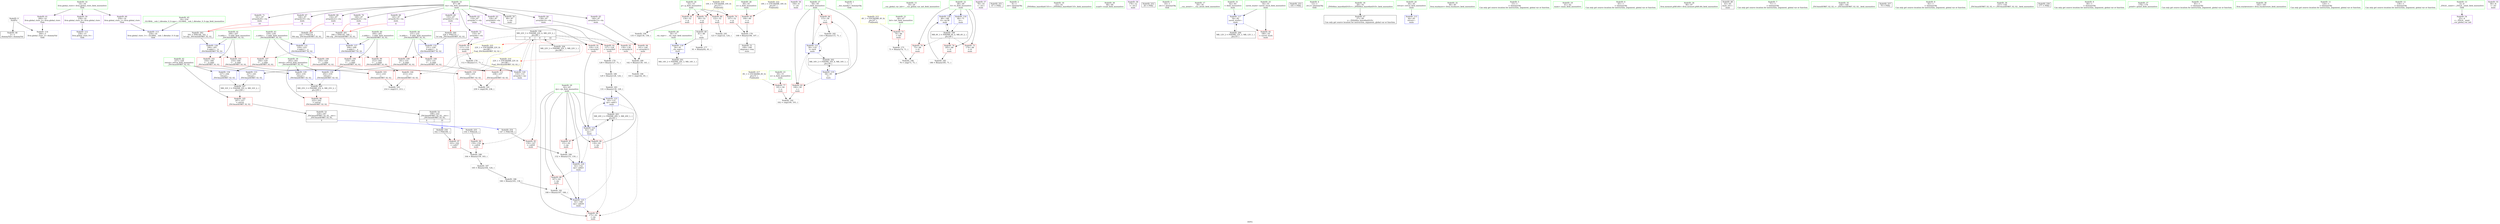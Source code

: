 digraph "SVFG" {
	label="SVFG";

	Node0x55b82fb941a0 [shape=record,color=grey,label="{NodeID: 0\nNullPtr}"];
	Node0x55b82fb941a0 -> Node0x55b82fbaca00[style=solid];
	Node0x55b82fb941a0 -> Node0x55b82fbad2c0[style=solid];
	Node0x55b82fbb5fc0 [shape=record,color=grey,label="{NodeID: 180\n129 = Binary(128, 124, )\n}"];
	Node0x55b82fbb5fc0 -> Node0x55b82fbb6440[style=solid];
	Node0x55b82fbad4e0 [shape=record,color=red,label="{NodeID: 97\n163\<--162\n\<--call27\nmain\n}"];
	Node0x55b82fbad4e0 -> Node0x55b82fbb6bc0[style=solid];
	Node0x55b82fbaad60 [shape=record,color=green,label="{NodeID: 14\n14\<--18\nllvm.global_ctors\<--llvm.global_ctors_field_insensitive\nGlob }"];
	Node0x55b82fbaad60 -> Node0x55b82fbae510[style=solid];
	Node0x55b82fbaad60 -> Node0x55b82fbae610[style=solid];
	Node0x55b82fbaad60 -> Node0x55b82fbae710[style=solid];
	Node0x55b82fbb0770 [shape=record,color=grey,label="{NodeID: 194\n135 = cmp(134, 136, )\n}"];
	Node0x55b82fbad020 [shape=record,color=red,label="{NodeID: 111\n238\<--237\n\<--\n_ZSt3maxIiERKT_S2_S2_\n}"];
	Node0x55b82fbad020 -> Node0x55b82fbb7040[style=solid];
	Node0x55b82fbab9e0 [shape=record,color=green,label="{NodeID: 28\n60\<--61\nx\<--x_field_insensitive\nmain\n}"];
	Node0x55b82fbab9e0 -> Node0x55b82fbafac0[style=solid];
	Node0x55b82fbb2bf0 [shape=record,color=blue,label="{NodeID: 125\n62\<--168\nrje\<--add30\nmain\n}"];
	Node0x55b82fbb2bf0 -> Node0x55b82fbafe00[style=dashed];
	Node0x55b82fbb2bf0 -> Node0x55b82fbc0d10[style=dashed];
	Node0x55b82fbac690 [shape=record,color=green,label="{NodeID: 42\n227\<--228\nretval\<--retval_field_insensitive\n_ZSt3maxIiERKT_S2_S2_\n}"];
	Node0x55b82fbac690 -> Node0x55b82fbadb60[style=solid];
	Node0x55b82fbac690 -> Node0x55b82fbb3270[style=solid];
	Node0x55b82fbac690 -> Node0x55b82fbb3340[style=solid];
	Node0x55b82fbc4500 [shape=record,color=yellow,style=double,label="{NodeID: 222\n18V_1 = ENCHI(MR_18V_0)\npts\{61 \}\nFun[main]}"];
	Node0x55b82fbc4500 -> Node0x55b82fbafac0[style=dashed];
	Node0x55b82fbae2a0 [shape=record,color=purple,label="{NodeID: 56\n104\<--8\n\<--.str\nmain\n}"];
	Node0x55b82fbaee90 [shape=record,color=purple,label="{NodeID: 70\n160\<--87\narrayidx25\<--vla\nmain\n|{<s0>10}}"];
	Node0x55b82fbaee90:s0 -> Node0x55b82fbd0e10[style=solid,color=red];
	Node0x55b82fbaf9f0 [shape=record,color=red,label="{NodeID: 84\n115\<--58\n\<--i\nmain\n}"];
	Node0x55b82fbaf9f0 -> Node0x55b82fbb62c0[style=solid];
	Node0x55b82fba9df0 [shape=record,color=green,label="{NodeID: 1\n7\<--1\n__dso_handle\<--dummyObj\nGlob }"];
	Node0x55b82fbb6140 [shape=record,color=grey,label="{NodeID: 181\n168 = Binary(167, 166, )\n}"];
	Node0x55b82fbb6140 -> Node0x55b82fbb2bf0[style=solid];
	Node0x55b82fbad5b0 [shape=record,color=red,label="{NodeID: 98\n222\<--202\n\<--retval\n_ZSt3minIiERKT_S2_S2_\n}"];
	Node0x55b82fbad5b0 -> Node0x55b82fbadf60[style=solid];
	Node0x55b82fbaae60 [shape=record,color=green,label="{NodeID: 15\n19\<--20\n__cxx_global_var_init\<--__cxx_global_var_init_field_insensitive\n}"];
	Node0x55b82fbb08f0 [shape=record,color=grey,label="{NodeID: 195\n123 = cmp(122, 124, )\n}"];
	Node0x55b82fbad0f0 [shape=record,color=blue,label="{NodeID: 112\n258\<--15\nllvm.global_ctors_0\<--\nGlob }"];
	Node0x55b82fbabab0 [shape=record,color=green,label="{NodeID: 29\n62\<--63\nrje\<--rje_field_insensitive\nmain\n}"];
	Node0x55b82fbabab0 -> Node0x55b82fbafb90[style=solid];
	Node0x55b82fbabab0 -> Node0x55b82fbafc60[style=solid];
	Node0x55b82fbabab0 -> Node0x55b82fbafd30[style=solid];
	Node0x55b82fbabab0 -> Node0x55b82fbafe00[style=solid];
	Node0x55b82fbabab0 -> Node0x55b82fbb2980[style=solid];
	Node0x55b82fbabab0 -> Node0x55b82fbb2a50[style=solid];
	Node0x55b82fbabab0 -> Node0x55b82fbb2b20[style=solid];
	Node0x55b82fbabab0 -> Node0x55b82fbb2bf0[style=solid];
	Node0x55b82fbb2cc0 [shape=record,color=blue,label="{NodeID: 126\n48\<--186\ntt\<--inc36\nmain\n}"];
	Node0x55b82fbb2cc0 -> Node0x55b82fbbf910[style=dashed];
	Node0x55b82fbac760 [shape=record,color=green,label="{NodeID: 43\n229\<--230\n__a.addr\<--__a.addr_field_insensitive\n_ZSt3maxIiERKT_S2_S2_\n}"];
	Node0x55b82fbac760 -> Node0x55b82fbacc10[style=solid];
	Node0x55b82fbac760 -> Node0x55b82fbacce0[style=solid];
	Node0x55b82fbac760 -> Node0x55b82fbb30d0[style=solid];
	Node0x55b82fbae370 [shape=record,color=purple,label="{NodeID: 57\n78\<--10\n\<--.str.1\nmain\n}"];
	Node0x55b82fbaef60 [shape=record,color=purple,label="{NodeID: 71\n161\<--87\narrayidx26\<--vla\nmain\n|{<s0>10}}"];
	Node0x55b82fbaef60:s0 -> Node0x55b82fbd1020[style=solid,color=red];
	Node0x55b82fbd0260 [shape=record,color=black,label="{NodeID: 251\n67 = PHI()\n}"];
	Node0x55b82fbafac0 [shape=record,color=red,label="{NodeID: 85\n106\<--60\n\<--x\nmain\n}"];
	Node0x55b82fbafac0 -> Node0x55b82fbb5cc0[style=solid];
	Node0x55b82fba9e80 [shape=record,color=green,label="{NodeID: 2\n8\<--1\n.str\<--dummyObj\nGlob }"];
	Node0x55b82fbb62c0 [shape=record,color=grey,label="{NodeID: 182\n116 = Binary(115, 71, )\n}"];
	Node0x55b82fbb62c0 -> Node0x55b82fbb28b0[style=solid];
	Node0x55b82fbad680 [shape=record,color=red,label="{NodeID: 99\n212\<--204\n\<--__a.addr\n_ZSt3minIiERKT_S2_S2_\n}"];
	Node0x55b82fbad680 -> Node0x55b82fbada90[style=solid];
	Node0x55b82fbaaf60 [shape=record,color=green,label="{NodeID: 16\n23\<--24\n_ZNSt8ios_base4InitC1Ev\<--_ZNSt8ios_base4InitC1Ev_field_insensitive\n}"];
	Node0x55b82fbb0a70 [shape=record,color=grey,label="{NodeID: 196\n143 = cmp(142, 65, )\n}"];
	Node0x55b82fbad1c0 [shape=record,color=blue,label="{NodeID: 113\n259\<--16\nllvm.global_ctors_1\<--_GLOBAL__sub_I_dbradac_0_0.cpp\nGlob }"];
	Node0x55b82fbabb80 [shape=record,color=green,label="{NodeID: 30\n68\<--69\nscanf\<--scanf_field_insensitive\n}"];
	Node0x55b82fbc3010 [shape=record,color=yellow,style=double,label="{NodeID: 210\n22V_1 = ENCHI(MR_22V_0)\npts\{88 \}\nFun[_ZSt3maxIiERKT_S2_S2_]}"];
	Node0x55b82fbc3010 -> Node0x55b82fbacf50[style=dashed];
	Node0x55b82fbc3010 -> Node0x55b82fbad020[style=dashed];
	Node0x55b82fbb2d90 [shape=record,color=blue,label="{NodeID: 127\n204\<--200\n__a.addr\<--__a\n_ZSt3minIiERKT_S2_S2_\n}"];
	Node0x55b82fbb2d90 -> Node0x55b82fbad680[style=dashed];
	Node0x55b82fbb2d90 -> Node0x55b82fbad750[style=dashed];
	Node0x55b82fbac830 [shape=record,color=green,label="{NodeID: 44\n231\<--232\n__b.addr\<--__b.addr_field_insensitive\n_ZSt3maxIiERKT_S2_S2_\n}"];
	Node0x55b82fbac830 -> Node0x55b82fbacdb0[style=solid];
	Node0x55b82fbac830 -> Node0x55b82fbace80[style=solid];
	Node0x55b82fbac830 -> Node0x55b82fbb31a0[style=solid];
	Node0x55b82fbae440 [shape=record,color=purple,label="{NodeID: 58\n176\<--12\n\<--.str.2\nmain\n}"];
	Node0x55b82fbaf030 [shape=record,color=purple,label="{NodeID: 72\n110\<--87\narrayidx\<--vla\nmain\n}"];
	Node0x55b82fbaf030 -> Node0x55b82fbafed0[style=solid];
	Node0x55b82fbaf030 -> Node0x55b82fbb27e0[style=solid];
	Node0x55b82fbd0360 [shape=record,color=black,label="{NodeID: 252\n26 = PHI()\n}"];
	Node0x55b82fbafb90 [shape=record,color=red,label="{NodeID: 86\n130\<--62\n\<--rje\nmain\n}"];
	Node0x55b82fbafb90 -> Node0x55b82fbb6440[style=solid];
	Node0x55b82fba9f10 [shape=record,color=green,label="{NodeID: 3\n10\<--1\n.str.1\<--dummyObj\nGlob }"];
	Node0x55b82fbb6440 [shape=record,color=grey,label="{NodeID: 183\n131 = Binary(130, 129, )\n}"];
	Node0x55b82fbb6440 -> Node0x55b82fbb2a50[style=solid];
	Node0x55b82fbad750 [shape=record,color=red,label="{NodeID: 100\n219\<--204\n\<--__a.addr\n_ZSt3minIiERKT_S2_S2_\n}"];
	Node0x55b82fbad750 -> Node0x55b82fbb3000[style=solid];
	Node0x55b82fbab060 [shape=record,color=green,label="{NodeID: 17\n29\<--30\n__cxa_atexit\<--__cxa_atexit_field_insensitive\n}"];
	Node0x55b82fbad2c0 [shape=record,color=blue, style = dotted,label="{NodeID: 114\n260\<--3\nllvm.global_ctors_2\<--dummyVal\nGlob }"];
	Node0x55b82fbabc80 [shape=record,color=green,label="{NodeID: 31\n82\<--83\n\<--field_insensitive\nmain\n}"];
	Node0x55b82fbabc80 -> Node0x55b82fbb2570[style=solid];
	Node0x55b82fbb2e60 [shape=record,color=blue,label="{NodeID: 128\n206\<--201\n__b.addr\<--__b\n_ZSt3minIiERKT_S2_S2_\n}"];
	Node0x55b82fbb2e60 -> Node0x55b82fbad820[style=dashed];
	Node0x55b82fbb2e60 -> Node0x55b82fbad8f0[style=dashed];
	Node0x55b82fbac900 [shape=record,color=green,label="{NodeID: 45\n16\<--254\n_GLOBAL__sub_I_dbradac_0_0.cpp\<--_GLOBAL__sub_I_dbradac_0_0.cpp_field_insensitive\n}"];
	Node0x55b82fbac900 -> Node0x55b82fbad1c0[style=solid];
	Node0x55b82fbc4fb0 [shape=record,color=yellow,style=double,label="{NodeID: 225\n22V_1 = ENCHI(MR_22V_0)\npts\{88 \}\nFun[_ZSt3minIiERKT_S2_S2_]}"];
	Node0x55b82fbc4fb0 -> Node0x55b82fbad9c0[style=dashed];
	Node0x55b82fbc4fb0 -> Node0x55b82fbada90[style=dashed];
	Node0x55b82fbae510 [shape=record,color=purple,label="{NodeID: 59\n258\<--14\nllvm.global_ctors_0\<--llvm.global_ctors\nGlob }"];
	Node0x55b82fbae510 -> Node0x55b82fbad0f0[style=solid];
	Node0x55b82fbaf100 [shape=record,color=red,label="{NodeID: 73\n74\<--46\n\<--brt\nmain\n}"];
	Node0x55b82fbaf100 -> Node0x55b82fbb5840[style=solid];
	Node0x55b82fbd0460 [shape=record,color=black,label="{NodeID: 253\n105 = PHI()\n}"];
	Node0x55b82fbafc60 [shape=record,color=red,label="{NodeID: 87\n151\<--62\n\<--rje\nmain\n}"];
	Node0x55b82fbafc60 -> Node0x55b82fbb65c0[style=solid];
	Node0x55b82fba9fa0 [shape=record,color=green,label="{NodeID: 4\n12\<--1\n.str.2\<--dummyObj\nGlob }"];
	Node0x55b82fbb65c0 [shape=record,color=grey,label="{NodeID: 184\n152 = Binary(151, 150, )\n}"];
	Node0x55b82fbb65c0 -> Node0x55b82fbb2b20[style=solid];
	Node0x55b82fbad820 [shape=record,color=red,label="{NodeID: 101\n210\<--206\n\<--__b.addr\n_ZSt3minIiERKT_S2_S2_\n}"];
	Node0x55b82fbad820 -> Node0x55b82fbad9c0[style=solid];
	Node0x55b82fbab160 [shape=record,color=green,label="{NodeID: 18\n28\<--34\n_ZNSt8ios_base4InitD1Ev\<--_ZNSt8ios_base4InitD1Ev_field_insensitive\n}"];
	Node0x55b82fbab160 -> Node0x55b82fbacb00[style=solid];
	Node0x55b82fbbf410 [shape=record,color=black,label="{NodeID: 198\nMR_22V_3 = PHI(MR_22V_4, MR_22V_2, )\npts\{88 \}\n|{|<s10>8|<s11>9|<s12>10}}"];
	Node0x55b82fbbf410 -> Node0x55b82fbafed0[style=dashed];
	Node0x55b82fbbf410 -> Node0x55b82fbaffa0[style=dashed];
	Node0x55b82fbbf410 -> Node0x55b82fbb0070[style=dashed];
	Node0x55b82fbbf410 -> Node0x55b82fbb0140[style=dashed];
	Node0x55b82fbbf410 -> Node0x55b82fbb0210[style=dashed];
	Node0x55b82fbbf410 -> Node0x55b82fbb02e0[style=dashed];
	Node0x55b82fbbf410 -> Node0x55b82fbad410[style=dashed];
	Node0x55b82fbbf410 -> Node0x55b82fbad4e0[style=dashed];
	Node0x55b82fbbf410 -> Node0x55b82fbb27e0[style=dashed];
	Node0x55b82fbbf410 -> Node0x55b82fbc1210[style=dashed];
	Node0x55b82fbbf410:s10 -> Node0x55b82fbc4fb0[style=dashed,color=red];
	Node0x55b82fbbf410:s11 -> Node0x55b82fbc3010[style=dashed,color=red];
	Node0x55b82fbbf410:s12 -> Node0x55b82fbc4fb0[style=dashed,color=red];
	Node0x55b82fbb23d0 [shape=record,color=blue,label="{NodeID: 115\n44\<--65\nretval\<--\nmain\n}"];
	Node0x55b82fbabd50 [shape=record,color=green,label="{NodeID: 32\n84\<--85\nllvm.stacksave\<--llvm.stacksave_field_insensitive\n}"];
	Node0x55b82fbb2f30 [shape=record,color=blue,label="{NodeID: 129\n202\<--216\nretval\<--\n_ZSt3minIiERKT_S2_S2_\n}"];
	Node0x55b82fbb2f30 -> Node0x55b82fbc1710[style=dashed];
	Node0x55b82fbaca00 [shape=record,color=black,label="{NodeID: 46\n2\<--3\ndummyVal\<--dummyVal\n}"];
	Node0x55b82fbae610 [shape=record,color=purple,label="{NodeID: 60\n259\<--14\nllvm.global_ctors_1\<--llvm.global_ctors\nGlob }"];
	Node0x55b82fbae610 -> Node0x55b82fbad1c0[style=solid];
	Node0x55b82fbaf1d0 [shape=record,color=red,label="{NodeID: 74\n73\<--48\n\<--tt\nmain\n}"];
	Node0x55b82fbaf1d0 -> Node0x55b82fbb6ec0[style=solid];
	Node0x55b82fbd0560 [shape=record,color=black,label="{NodeID: 254\n147 = PHI(199, )\n}"];
	Node0x55b82fbd0560 -> Node0x55b82fbb02e0[style=solid];
	Node0x55b82fbafd30 [shape=record,color=red,label="{NodeID: 88\n167\<--62\n\<--rje\nmain\n}"];
	Node0x55b82fbafd30 -> Node0x55b82fbb6140[style=solid];
	Node0x55b82fbaa7e0 [shape=record,color=green,label="{NodeID: 5\n15\<--1\n\<--dummyObj\nCan only get source location for instruction, argument, global var or function.}"];
	Node0x55b82fbb6740 [shape=record,color=grey,label="{NodeID: 185\n186 = Binary(185, 71, )\n}"];
	Node0x55b82fbb6740 -> Node0x55b82fbb2cc0[style=solid];
	Node0x55b82fbad8f0 [shape=record,color=red,label="{NodeID: 102\n216\<--206\n\<--__b.addr\n_ZSt3minIiERKT_S2_S2_\n}"];
	Node0x55b82fbad8f0 -> Node0x55b82fbb2f30[style=solid];
	Node0x55b82fbab260 [shape=record,color=green,label="{NodeID: 19\n41\<--42\nmain\<--main_field_insensitive\n}"];
	Node0x55b82fbbf910 [shape=record,color=black,label="{NodeID: 199\nMR_6V_3 = PHI(MR_6V_4, MR_6V_2, )\npts\{49 \}\n}"];
	Node0x55b82fbbf910 -> Node0x55b82fbaf1d0[style=dashed];
	Node0x55b82fbbf910 -> Node0x55b82fbaf2a0[style=dashed];
	Node0x55b82fbbf910 -> Node0x55b82fbaf370[style=dashed];
	Node0x55b82fbbf910 -> Node0x55b82fbb2cc0[style=dashed];
	Node0x55b82fbb24a0 [shape=record,color=blue,label="{NodeID: 116\n48\<--71\ntt\<--\nmain\n}"];
	Node0x55b82fbb24a0 -> Node0x55b82fbbf910[style=dashed];
	Node0x55b82fbabe50 [shape=record,color=green,label="{NodeID: 33\n87\<--88\nvla\<--vla_field_insensitive\nmain\n}"];
	Node0x55b82fbabe50 -> Node0x55b82fbaddc0[style=solid];
	Node0x55b82fbabe50 -> Node0x55b82fbae810[style=solid];
	Node0x55b82fbabe50 -> Node0x55b82fbae8e0[style=solid];
	Node0x55b82fbabe50 -> Node0x55b82fbae9b0[style=solid];
	Node0x55b82fbabe50 -> Node0x55b82fbaea80[style=solid];
	Node0x55b82fbabe50 -> Node0x55b82fbaeb50[style=solid];
	Node0x55b82fbabe50 -> Node0x55b82fbaec20[style=solid];
	Node0x55b82fbabe50 -> Node0x55b82fbaecf0[style=solid];
	Node0x55b82fbabe50 -> Node0x55b82fbaedc0[style=solid];
	Node0x55b82fbabe50 -> Node0x55b82fbaee90[style=solid];
	Node0x55b82fbabe50 -> Node0x55b82fbaef60[style=solid];
	Node0x55b82fbabe50 -> Node0x55b82fbaf030[style=solid];
	Node0x55b82fbb3000 [shape=record,color=blue,label="{NodeID: 130\n202\<--219\nretval\<--\n_ZSt3minIiERKT_S2_S2_\n}"];
	Node0x55b82fbb3000 -> Node0x55b82fbc1710[style=dashed];
	Node0x55b82fbacb00 [shape=record,color=black,label="{NodeID: 47\n27\<--28\n\<--_ZNSt8ios_base4InitD1Ev\nCan only get source location for instruction, argument, global var or function.}"];
	Node0x55b82fbae710 [shape=record,color=purple,label="{NodeID: 61\n260\<--14\nllvm.global_ctors_2\<--llvm.global_ctors\nGlob }"];
	Node0x55b82fbae710 -> Node0x55b82fbad2c0[style=solid];
	Node0x55b82fbaf2a0 [shape=record,color=red,label="{NodeID: 75\n174\<--48\n\<--tt\nmain\n}"];
	Node0x55b82fbd0750 [shape=record,color=black,label="{NodeID: 255\n156 = PHI(224, )\n}"];
	Node0x55b82fbd0750 -> Node0x55b82fbad410[style=solid];
	Node0x55b82fbafe00 [shape=record,color=red,label="{NodeID: 89\n175\<--62\n\<--rje\nmain\n}"];
	Node0x55b82fbaa870 [shape=record,color=green,label="{NodeID: 6\n65\<--1\n\<--dummyObj\nCan only get source location for instruction, argument, global var or function.}"];
	Node0x55b82fbb68c0 [shape=record,color=grey,label="{NodeID: 186\n166 = Binary(165, 136, )\n}"];
	Node0x55b82fbb68c0 -> Node0x55b82fbb6140[style=solid];
	Node0x55b82fbad9c0 [shape=record,color=red,label="{NodeID: 103\n211\<--210\n\<--\n_ZSt3minIiERKT_S2_S2_\n}"];
	Node0x55b82fbad9c0 -> Node0x55b82fbb05f0[style=solid];
	Node0x55b82fbab360 [shape=record,color=green,label="{NodeID: 20\n44\<--45\nretval\<--retval_field_insensitive\nmain\n}"];
	Node0x55b82fbab360 -> Node0x55b82fbb23d0[style=solid];
	Node0x55b82fbbfe10 [shape=record,color=black,label="{NodeID: 200\nMR_12V_2 = PHI(MR_12V_3, MR_12V_1, )\npts\{55 \}\n}"];
	Node0x55b82fbbfe10 -> Node0x55b82fbb2570[style=dashed];
	Node0x55b82fbb2570 [shape=record,color=blue,label="{NodeID: 117\n54\<--82\nsaved_stack\<--\nmain\n}"];
	Node0x55b82fbb2570 -> Node0x55b82fbaf850[style=dashed];
	Node0x55b82fbb2570 -> Node0x55b82fbbfe10[style=dashed];
	Node0x55b82fbabf20 [shape=record,color=green,label="{NodeID: 34\n96\<--97\nllvm.memset.p0i8.i64\<--llvm.memset.p0i8.i64_field_insensitive\n}"];
	Node0x55b82fbb30d0 [shape=record,color=blue,label="{NodeID: 131\n229\<--225\n__a.addr\<--__a\n_ZSt3maxIiERKT_S2_S2_\n}"];
	Node0x55b82fbb30d0 -> Node0x55b82fbacc10[style=dashed];
	Node0x55b82fbb30d0 -> Node0x55b82fbacce0[style=dashed];
	Node0x55b82fbadc20 [shape=record,color=black,label="{NodeID: 48\n43\<--65\nmain_ret\<--\nmain\n}"];
	Node0x55b82fbae810 [shape=record,color=purple,label="{NodeID: 62\n119\<--87\narrayidx7\<--vla\nmain\n}"];
	Node0x55b82fbae810 -> Node0x55b82fbaffa0[style=solid];
	Node0x55b82fbaf370 [shape=record,color=red,label="{NodeID: 76\n185\<--48\n\<--tt\nmain\n}"];
	Node0x55b82fbaf370 -> Node0x55b82fbb6740[style=solid];
	Node0x55b82fbd0850 [shape=record,color=black,label="{NodeID: 256\n162 = PHI(199, )\n}"];
	Node0x55b82fbd0850 -> Node0x55b82fbad4e0[style=solid];
	Node0x55b82fbafed0 [shape=record,color=red,label="{NodeID: 90\n111\<--110\n\<--arrayidx\nmain\n}"];
	Node0x55b82fbafed0 -> Node0x55b82fbb59c0[style=solid];
	Node0x55b82fbaa900 [shape=record,color=green,label="{NodeID: 7\n71\<--1\n\<--dummyObj\nCan only get source location for instruction, argument, global var or function.}"];
	Node0x55b82fbb6a40 [shape=record,color=grey,label="{NodeID: 187\n165 = Binary(164, 124, )\n}"];
	Node0x55b82fbb6a40 -> Node0x55b82fbb68c0[style=solid];
	Node0x55b82fbada90 [shape=record,color=red,label="{NodeID: 104\n213\<--212\n\<--\n_ZSt3minIiERKT_S2_S2_\n}"];
	Node0x55b82fbada90 -> Node0x55b82fbb05f0[style=solid];
	Node0x55b82fbab430 [shape=record,color=green,label="{NodeID: 21\n46\<--47\nbrt\<--brt_field_insensitive\nmain\n}"];
	Node0x55b82fbab430 -> Node0x55b82fbaf100[style=solid];
	Node0x55b82fbc0310 [shape=record,color=black,label="{NodeID: 201\nMR_14V_2 = PHI(MR_14V_3, MR_14V_1, )\npts\{57 \}\n}"];
	Node0x55b82fbc0310 -> Node0x55b82fbb2640[style=dashed];
	Node0x55b82fbb2640 [shape=record,color=blue,label="{NodeID: 118\n56\<--81\n__vla_expr\<--\nmain\n}"];
	Node0x55b82fbb2640 -> Node0x55b82fbc0310[style=dashed];
	Node0x55b82fbac020 [shape=record,color=green,label="{NodeID: 35\n148\<--149\n_ZSt3minIiERKT_S2_S2_\<--_ZSt3minIiERKT_S2_S2__field_insensitive\n}"];
	Node0x55b82fbc3ee0 [shape=record,color=yellow,style=double,label="{NodeID: 215\n4V_1 = ENCHI(MR_4V_0)\npts\{47 \}\nFun[main]}"];
	Node0x55b82fbc3ee0 -> Node0x55b82fbaf100[style=dashed];
	Node0x55b82fbb31a0 [shape=record,color=blue,label="{NodeID: 132\n231\<--226\n__b.addr\<--__b\n_ZSt3maxIiERKT_S2_S2_\n}"];
	Node0x55b82fbb31a0 -> Node0x55b82fbacdb0[style=dashed];
	Node0x55b82fbb31a0 -> Node0x55b82fbace80[style=dashed];
	Node0x55b82fbadcf0 [shape=record,color=black,label="{NodeID: 49\n81\<--80\n\<--\nmain\n}"];
	Node0x55b82fbadcf0 -> Node0x55b82fbb2640[style=solid];
	Node0x55b82fbadcf0 -> Node0x55b82fbb5b40[style=solid];
	Node0x55b82fbae8e0 [shape=record,color=purple,label="{NodeID: 63\n126\<--87\narrayidx9\<--vla\nmain\n}"];
	Node0x55b82fbae8e0 -> Node0x55b82fbb0070[style=solid];
	Node0x55b82fbaf440 [shape=record,color=red,label="{NodeID: 77\n101\<--50\n\<--n\nmain\n}"];
	Node0x55b82fbaf440 -> Node0x55b82fbb0470[style=solid];
	Node0x55b82fbd0990 [shape=record,color=black,label="{NodeID: 257\n79 = PHI()\n}"];
	Node0x55b82fbaffa0 [shape=record,color=red,label="{NodeID: 91\n120\<--119\n\<--arrayidx7\nmain\n}"];
	Node0x55b82fbaffa0 -> Node0x55b82fbb2980[style=solid];
	Node0x55b82fbaa990 [shape=record,color=green,label="{NodeID: 8\n92\<--1\n\<--dummyObj\nCan only get source location for instruction, argument, global var or function.}"];
	Node0x55b82fbb6bc0 [shape=record,color=grey,label="{NodeID: 188\n164 = Binary(159, 163, )\n}"];
	Node0x55b82fbb6bc0 -> Node0x55b82fbb6a40[style=solid];
	Node0x55b82fbadb60 [shape=record,color=red,label="{NodeID: 105\n247\<--227\n\<--retval\n_ZSt3maxIiERKT_S2_S2_\n}"];
	Node0x55b82fbadb60 -> Node0x55b82fbae030[style=solid];
	Node0x55b82fbab500 [shape=record,color=green,label="{NodeID: 22\n48\<--49\ntt\<--tt_field_insensitive\nmain\n}"];
	Node0x55b82fbab500 -> Node0x55b82fbaf1d0[style=solid];
	Node0x55b82fbab500 -> Node0x55b82fbaf2a0[style=solid];
	Node0x55b82fbab500 -> Node0x55b82fbaf370[style=solid];
	Node0x55b82fbab500 -> Node0x55b82fbb24a0[style=solid];
	Node0x55b82fbab500 -> Node0x55b82fbb2cc0[style=solid];
	Node0x55b82fbc0810 [shape=record,color=black,label="{NodeID: 202\nMR_16V_2 = PHI(MR_16V_4, MR_16V_1, )\npts\{59 \}\n}"];
	Node0x55b82fbc0810 -> Node0x55b82fbb2710[style=dashed];
	Node0x55b82fbb2710 [shape=record,color=blue,label="{NodeID: 119\n58\<--65\ni\<--\nmain\n}"];
	Node0x55b82fbb2710 -> Node0x55b82fbaf920[style=dashed];
	Node0x55b82fbb2710 -> Node0x55b82fbaf9f0[style=dashed];
	Node0x55b82fbb2710 -> Node0x55b82fbb28b0[style=dashed];
	Node0x55b82fbb2710 -> Node0x55b82fbc0810[style=dashed];
	Node0x55b82fbac120 [shape=record,color=green,label="{NodeID: 36\n157\<--158\n_ZSt3maxIiERKT_S2_S2_\<--_ZSt3maxIiERKT_S2_S2__field_insensitive\n}"];
	Node0x55b82fbb3270 [shape=record,color=blue,label="{NodeID: 133\n227\<--241\nretval\<--\n_ZSt3maxIiERKT_S2_S2_\n}"];
	Node0x55b82fbb3270 -> Node0x55b82fbc2110[style=dashed];
	Node0x55b82fbaddc0 [shape=record,color=black,label="{NodeID: 50\n90\<--87\n\<--vla\nmain\n}"];
	Node0x55b82fbae9b0 [shape=record,color=purple,label="{NodeID: 64\n138\<--87\narrayidx14\<--vla\nmain\n}"];
	Node0x55b82fbae9b0 -> Node0x55b82fbb0140[style=solid];
	Node0x55b82fbaf510 [shape=record,color=red,label="{NodeID: 78\n80\<--52\n\<--p\nmain\n}"];
	Node0x55b82fbaf510 -> Node0x55b82fbadcf0[style=solid];
	Node0x55b82fbd0a60 [shape=record,color=black,label="{NodeID: 258\n177 = PHI()\n}"];
	Node0x55b82fbb5840 [shape=record,color=grey,label="{NodeID: 175\n75 = Binary(74, 71, )\n}"];
	Node0x55b82fbb5840 -> Node0x55b82fbb6ec0[style=solid];
	Node0x55b82fbb0070 [shape=record,color=red,label="{NodeID: 92\n127\<--126\n\<--arrayidx9\nmain\n}"];
	Node0x55b82fbb0070 -> Node0x55b82fbb5e40[style=solid];
	Node0x55b82fbaaa20 [shape=record,color=green,label="{NodeID: 9\n94\<--1\n\<--dummyObj\nCan only get source location for instruction, argument, global var or function.}"];
	Node0x55b82fbb6d40 [shape=record,color=grey,label="{NodeID: 189\n142 = Binary(139, 141, )\n}"];
	Node0x55b82fbb6d40 -> Node0x55b82fbb0a70[style=solid];
	Node0x55b82fbacc10 [shape=record,color=red,label="{NodeID: 106\n235\<--229\n\<--__a.addr\n_ZSt3maxIiERKT_S2_S2_\n}"];
	Node0x55b82fbacc10 -> Node0x55b82fbacf50[style=solid];
	Node0x55b82fbab5d0 [shape=record,color=green,label="{NodeID: 23\n50\<--51\nn\<--n_field_insensitive\nmain\n}"];
	Node0x55b82fbab5d0 -> Node0x55b82fbaf440[style=solid];
	Node0x55b82fbc0d10 [shape=record,color=black,label="{NodeID: 203\nMR_20V_2 = PHI(MR_20V_5, MR_20V_1, )\npts\{63 \}\n}"];
	Node0x55b82fbc0d10 -> Node0x55b82fbb2980[style=dashed];
	Node0x55b82fbb27e0 [shape=record,color=blue,label="{NodeID: 120\n110\<--112\narrayidx\<--inc\nmain\n}"];
	Node0x55b82fbb27e0 -> Node0x55b82fbbf410[style=dashed];
	Node0x55b82fbac220 [shape=record,color=green,label="{NodeID: 37\n178\<--179\nprintf\<--printf_field_insensitive\n}"];
	Node0x55b82fbc40a0 [shape=record,color=yellow,style=double,label="{NodeID: 217\n8V_1 = ENCHI(MR_8V_0)\npts\{51 \}\nFun[main]}"];
	Node0x55b82fbc40a0 -> Node0x55b82fbaf440[style=dashed];
	Node0x55b82fbb3340 [shape=record,color=blue,label="{NodeID: 134\n227\<--244\nretval\<--\n_ZSt3maxIiERKT_S2_S2_\n}"];
	Node0x55b82fbb3340 -> Node0x55b82fbc2110[style=dashed];
	Node0x55b82fbade90 [shape=record,color=black,label="{NodeID: 51\n109\<--108\nidxprom\<--rem\nmain\n}"];
	Node0x55b82fbaea80 [shape=record,color=purple,label="{NodeID: 65\n140\<--87\narrayidx15\<--vla\nmain\n}"];
	Node0x55b82fbaea80 -> Node0x55b82fbb0210[style=solid];
	Node0x55b82fbaf5e0 [shape=record,color=red,label="{NodeID: 79\n107\<--52\n\<--p\nmain\n}"];
	Node0x55b82fbaf5e0 -> Node0x55b82fbb5cc0[style=solid];
	Node0x55b82fbd0b30 [shape=record,color=black,label="{NodeID: 259\n225 = PHI(154, )\n0th arg _ZSt3maxIiERKT_S2_S2_ }"];
	Node0x55b82fbd0b30 -> Node0x55b82fbb30d0[style=solid];
	Node0x55b82fbb59c0 [shape=record,color=grey,label="{NodeID: 176\n112 = Binary(111, 71, )\n}"];
	Node0x55b82fbb59c0 -> Node0x55b82fbb27e0[style=solid];
	Node0x55b82fbb0140 [shape=record,color=red,label="{NodeID: 93\n139\<--138\n\<--arrayidx14\nmain\n}"];
	Node0x55b82fbb0140 -> Node0x55b82fbb6d40[style=solid];
	Node0x55b82fbaaab0 [shape=record,color=green,label="{NodeID: 10\n95\<--1\n\<--dummyObj\nCan only get source location for instruction, argument, global var or function.}"];
	Node0x55b82fbb6ec0 [shape=record,color=grey,label="{NodeID: 190\n76 = cmp(73, 75, )\n}"];
	Node0x55b82fbacce0 [shape=record,color=red,label="{NodeID: 107\n244\<--229\n\<--__a.addr\n_ZSt3maxIiERKT_S2_S2_\n}"];
	Node0x55b82fbacce0 -> Node0x55b82fbb3340[style=solid];
	Node0x55b82fbab6a0 [shape=record,color=green,label="{NodeID: 24\n52\<--53\np\<--p_field_insensitive\nmain\n}"];
	Node0x55b82fbab6a0 -> Node0x55b82fbaf510[style=solid];
	Node0x55b82fbab6a0 -> Node0x55b82fbaf5e0[style=solid];
	Node0x55b82fbab6a0 -> Node0x55b82fbaf6b0[style=solid];
	Node0x55b82fbab6a0 -> Node0x55b82fbaf780[style=solid];
	Node0x55b82fbc1210 [shape=record,color=black,label="{NodeID: 204\nMR_22V_2 = PHI(MR_22V_3, MR_22V_1, )\npts\{88 \}\n}"];
	Node0x55b82fbc1210 -> Node0x55b82fbbf410[style=dashed];
	Node0x55b82fbb28b0 [shape=record,color=blue,label="{NodeID: 121\n58\<--116\ni\<--inc6\nmain\n}"];
	Node0x55b82fbb28b0 -> Node0x55b82fbaf920[style=dashed];
	Node0x55b82fbb28b0 -> Node0x55b82fbaf9f0[style=dashed];
	Node0x55b82fbb28b0 -> Node0x55b82fbb28b0[style=dashed];
	Node0x55b82fbb28b0 -> Node0x55b82fbc0810[style=dashed];
	Node0x55b82fbac320 [shape=record,color=green,label="{NodeID: 38\n182\<--183\nllvm.stackrestore\<--llvm.stackrestore_field_insensitive\n}"];
	Node0x55b82fbc4180 [shape=record,color=yellow,style=double,label="{NodeID: 218\n10V_1 = ENCHI(MR_10V_0)\npts\{53 \}\nFun[main]}"];
	Node0x55b82fbc4180 -> Node0x55b82fbaf510[style=dashed];
	Node0x55b82fbc4180 -> Node0x55b82fbaf5e0[style=dashed];
	Node0x55b82fbc4180 -> Node0x55b82fbaf6b0[style=dashed];
	Node0x55b82fbc4180 -> Node0x55b82fbaf780[style=dashed];
	Node0x55b82fbadf60 [shape=record,color=black,label="{NodeID: 52\n199\<--222\n_ZSt3minIiERKT_S2_S2__ret\<--\n_ZSt3minIiERKT_S2_S2_\n|{<s0>8|<s1>10}}"];
	Node0x55b82fbadf60:s0 -> Node0x55b82fbd0560[style=solid,color=blue];
	Node0x55b82fbadf60:s1 -> Node0x55b82fbd0850[style=solid,color=blue];
	Node0x55b82fbaeb50 [shape=record,color=purple,label="{NodeID: 66\n145\<--87\narrayidx18\<--vla\nmain\n|{<s0>8}}"];
	Node0x55b82fbaeb50:s0 -> Node0x55b82fbd0e10[style=solid,color=red];
	Node0x55b82fbaf6b0 [shape=record,color=red,label="{NodeID: 80\n122\<--52\n\<--p\nmain\n}"];
	Node0x55b82fbaf6b0 -> Node0x55b82fbb08f0[style=solid];
	Node0x55b82fbd0cd0 [shape=record,color=black,label="{NodeID: 260\n226 = PHI(155, )\n1st arg _ZSt3maxIiERKT_S2_S2_ }"];
	Node0x55b82fbd0cd0 -> Node0x55b82fbb31a0[style=solid];
	Node0x55b82fbb5b40 [shape=record,color=grey,label="{NodeID: 177\n91 = Binary(92, 81, )\n}"];
	Node0x55b82fbb0210 [shape=record,color=red,label="{NodeID: 94\n141\<--140\n\<--arrayidx15\nmain\n}"];
	Node0x55b82fbb0210 -> Node0x55b82fbb6d40[style=solid];
	Node0x55b82fbaab40 [shape=record,color=green,label="{NodeID: 11\n124\<--1\n\<--dummyObj\nCan only get source location for instruction, argument, global var or function.}"];
	Node0x55b82fbb7040 [shape=record,color=grey,label="{NodeID: 191\n239 = cmp(236, 238, )\n}"];
	Node0x55b82fbacdb0 [shape=record,color=red,label="{NodeID: 108\n237\<--231\n\<--__b.addr\n_ZSt3maxIiERKT_S2_S2_\n}"];
	Node0x55b82fbacdb0 -> Node0x55b82fbad020[style=solid];
	Node0x55b82fbab770 [shape=record,color=green,label="{NodeID: 25\n54\<--55\nsaved_stack\<--saved_stack_field_insensitive\nmain\n}"];
	Node0x55b82fbab770 -> Node0x55b82fbaf850[style=solid];
	Node0x55b82fbab770 -> Node0x55b82fbb2570[style=solid];
	Node0x55b82fbc1710 [shape=record,color=black,label="{NodeID: 205\nMR_25V_3 = PHI(MR_25V_4, MR_25V_2, )\npts\{203 \}\n}"];
	Node0x55b82fbc1710 -> Node0x55b82fbad5b0[style=dashed];
	Node0x55b82fbb2980 [shape=record,color=blue,label="{NodeID: 122\n62\<--120\nrje\<--\nmain\n}"];
	Node0x55b82fbb2980 -> Node0x55b82fbafb90[style=dashed];
	Node0x55b82fbb2980 -> Node0x55b82fbafc60[style=dashed];
	Node0x55b82fbb2980 -> Node0x55b82fbafe00[style=dashed];
	Node0x55b82fbb2980 -> Node0x55b82fbb2a50[style=dashed];
	Node0x55b82fbb2980 -> Node0x55b82fbb2b20[style=dashed];
	Node0x55b82fbb2980 -> Node0x55b82fbc0d10[style=dashed];
	Node0x55b82fbac420 [shape=record,color=green,label="{NodeID: 39\n202\<--203\nretval\<--retval_field_insensitive\n_ZSt3minIiERKT_S2_S2_\n}"];
	Node0x55b82fbac420 -> Node0x55b82fbad5b0[style=solid];
	Node0x55b82fbac420 -> Node0x55b82fbb2f30[style=solid];
	Node0x55b82fbac420 -> Node0x55b82fbb3000[style=solid];
	Node0x55b82fbae030 [shape=record,color=black,label="{NodeID: 53\n224\<--247\n_ZSt3maxIiERKT_S2_S2__ret\<--\n_ZSt3maxIiERKT_S2_S2_\n|{<s0>9}}"];
	Node0x55b82fbae030:s0 -> Node0x55b82fbd0750[style=solid,color=blue];
	Node0x55b82fbaec20 [shape=record,color=purple,label="{NodeID: 67\n146\<--87\narrayidx19\<--vla\nmain\n|{<s0>8}}"];
	Node0x55b82fbaec20:s0 -> Node0x55b82fbd1020[style=solid,color=red];
	Node0x55b82fbaf780 [shape=record,color=red,label="{NodeID: 81\n134\<--52\n\<--p\nmain\n}"];
	Node0x55b82fbaf780 -> Node0x55b82fbb0770[style=solid];
	Node0x55b82fbd0e10 [shape=record,color=black,label="{NodeID: 261\n200 = PHI(145, 160, )\n0th arg _ZSt3minIiERKT_S2_S2_ }"];
	Node0x55b82fbd0e10 -> Node0x55b82fbb2d90[style=solid];
	Node0x55b82fbb5cc0 [shape=record,color=grey,label="{NodeID: 178\n108 = Binary(106, 107, )\n}"];
	Node0x55b82fbb5cc0 -> Node0x55b82fbade90[style=solid];
	Node0x55b82fbb02e0 [shape=record,color=red,label="{NodeID: 95\n150\<--147\n\<--call20\nmain\n}"];
	Node0x55b82fbb02e0 -> Node0x55b82fbb65c0[style=solid];
	Node0x55b82fbaabd0 [shape=record,color=green,label="{NodeID: 12\n136\<--1\n\<--dummyObj\nCan only get source location for instruction, argument, global var or function.}"];
	Node0x55b82fbb0470 [shape=record,color=grey,label="{NodeID: 192\n102 = cmp(100, 101, )\n}"];
	Node0x55b82fbace80 [shape=record,color=red,label="{NodeID: 109\n241\<--231\n\<--__b.addr\n_ZSt3maxIiERKT_S2_S2_\n}"];
	Node0x55b82fbace80 -> Node0x55b82fbb3270[style=solid];
	Node0x55b82fbab840 [shape=record,color=green,label="{NodeID: 26\n56\<--57\n__vla_expr\<--__vla_expr_field_insensitive\nmain\n}"];
	Node0x55b82fbab840 -> Node0x55b82fbb2640[style=solid];
	Node0x55b82fbb2a50 [shape=record,color=blue,label="{NodeID: 123\n62\<--131\nrje\<--add11\nmain\n}"];
	Node0x55b82fbb2a50 -> Node0x55b82fbafe00[style=dashed];
	Node0x55b82fbb2a50 -> Node0x55b82fbc0d10[style=dashed];
	Node0x55b82fbac4f0 [shape=record,color=green,label="{NodeID: 40\n204\<--205\n__a.addr\<--__a.addr_field_insensitive\n_ZSt3minIiERKT_S2_S2_\n}"];
	Node0x55b82fbac4f0 -> Node0x55b82fbad680[style=solid];
	Node0x55b82fbac4f0 -> Node0x55b82fbad750[style=solid];
	Node0x55b82fbac4f0 -> Node0x55b82fbb2d90[style=solid];
	Node0x55b82fbae100 [shape=record,color=purple,label="{NodeID: 54\n25\<--4\n\<--_ZStL8__ioinit\n__cxx_global_var_init\n}"];
	Node0x55b82fbaecf0 [shape=record,color=purple,label="{NodeID: 68\n154\<--87\narrayidx22\<--vla\nmain\n|{<s0>9}}"];
	Node0x55b82fbaecf0:s0 -> Node0x55b82fbd0b30[style=solid,color=red];
	Node0x55b82fbaf850 [shape=record,color=red,label="{NodeID: 82\n180\<--54\n\<--saved_stack\nmain\n}"];
	Node0x55b82fbd1020 [shape=record,color=black,label="{NodeID: 262\n201 = PHI(146, 161, )\n1st arg _ZSt3minIiERKT_S2_S2_ }"];
	Node0x55b82fbd1020 -> Node0x55b82fbb2e60[style=solid];
	Node0x55b82fbb5e40 [shape=record,color=grey,label="{NodeID: 179\n128 = Binary(127, 71, )\n}"];
	Node0x55b82fbb5e40 -> Node0x55b82fbb5fc0[style=solid];
	Node0x55b82fbad410 [shape=record,color=red,label="{NodeID: 96\n159\<--156\n\<--call24\nmain\n}"];
	Node0x55b82fbad410 -> Node0x55b82fbb6bc0[style=solid];
	Node0x55b82fbaac60 [shape=record,color=green,label="{NodeID: 13\n4\<--6\n_ZStL8__ioinit\<--_ZStL8__ioinit_field_insensitive\nGlob }"];
	Node0x55b82fbaac60 -> Node0x55b82fbae100[style=solid];
	Node0x55b82fbb05f0 [shape=record,color=grey,label="{NodeID: 193\n214 = cmp(211, 213, )\n}"];
	Node0x55b82fbacf50 [shape=record,color=red,label="{NodeID: 110\n236\<--235\n\<--\n_ZSt3maxIiERKT_S2_S2_\n}"];
	Node0x55b82fbacf50 -> Node0x55b82fbb7040[style=solid];
	Node0x55b82fbab910 [shape=record,color=green,label="{NodeID: 27\n58\<--59\ni\<--i_field_insensitive\nmain\n}"];
	Node0x55b82fbab910 -> Node0x55b82fbaf920[style=solid];
	Node0x55b82fbab910 -> Node0x55b82fbaf9f0[style=solid];
	Node0x55b82fbab910 -> Node0x55b82fbb2710[style=solid];
	Node0x55b82fbab910 -> Node0x55b82fbb28b0[style=solid];
	Node0x55b82fbc2110 [shape=record,color=black,label="{NodeID: 207\nMR_32V_3 = PHI(MR_32V_4, MR_32V_2, )\npts\{228 \}\n}"];
	Node0x55b82fbc2110 -> Node0x55b82fbadb60[style=dashed];
	Node0x55b82fbb2b20 [shape=record,color=blue,label="{NodeID: 124\n62\<--152\nrje\<--add21\nmain\n}"];
	Node0x55b82fbb2b20 -> Node0x55b82fbafd30[style=dashed];
	Node0x55b82fbb2b20 -> Node0x55b82fbb2bf0[style=dashed];
	Node0x55b82fbac5c0 [shape=record,color=green,label="{NodeID: 41\n206\<--207\n__b.addr\<--__b.addr_field_insensitive\n_ZSt3minIiERKT_S2_S2_\n}"];
	Node0x55b82fbac5c0 -> Node0x55b82fbad820[style=solid];
	Node0x55b82fbac5c0 -> Node0x55b82fbad8f0[style=solid];
	Node0x55b82fbac5c0 -> Node0x55b82fbb2e60[style=solid];
	Node0x55b82fbae1d0 [shape=record,color=purple,label="{NodeID: 55\n66\<--8\n\<--.str\nmain\n}"];
	Node0x55b82fbaedc0 [shape=record,color=purple,label="{NodeID: 69\n155\<--87\narrayidx23\<--vla\nmain\n|{<s0>9}}"];
	Node0x55b82fbaedc0:s0 -> Node0x55b82fbd0cd0[style=solid,color=red];
	Node0x55b82fbaf920 [shape=record,color=red,label="{NodeID: 83\n100\<--58\n\<--i\nmain\n}"];
	Node0x55b82fbaf920 -> Node0x55b82fbb0470[style=solid];
}
